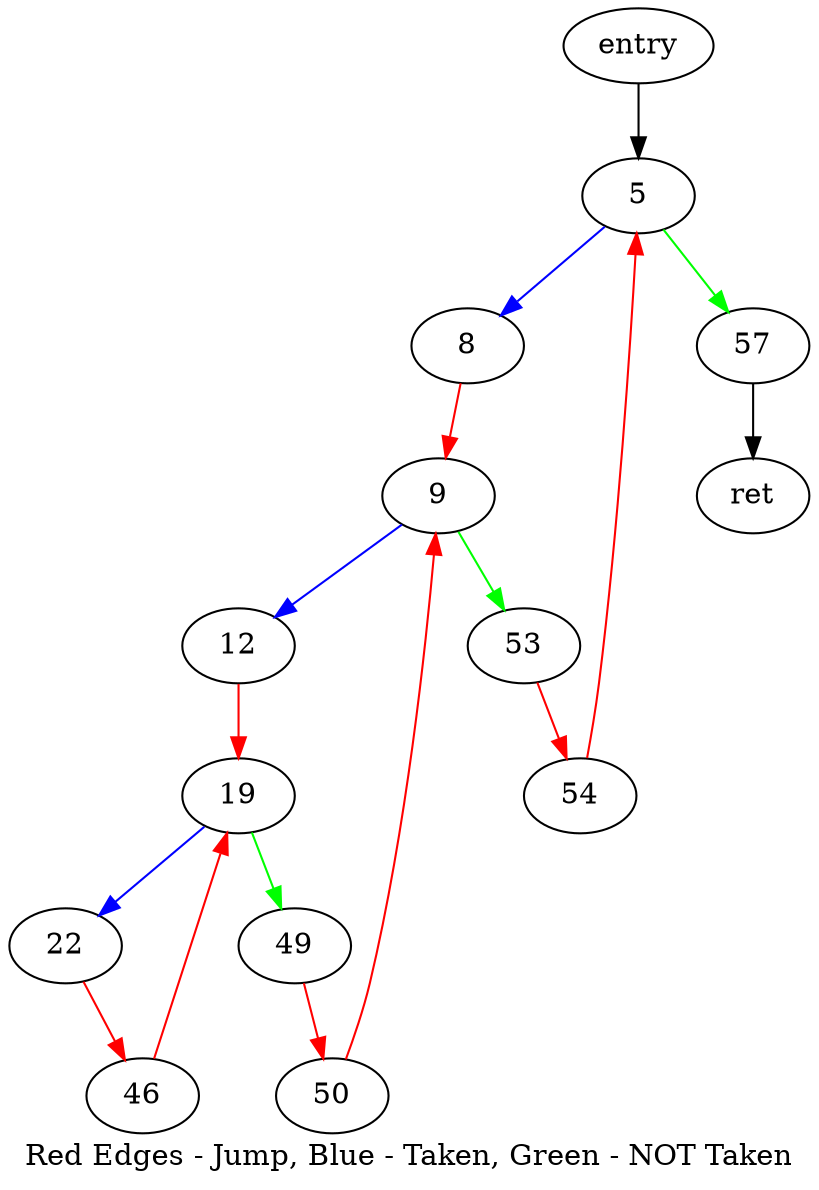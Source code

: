 digraph G {
compound=true
label="Red Edges - Jump, Blue - Taken, Green - NOT Taken"
"entry" -> "5"[color=black dir=black]
"5" -> "8"[color=blue dir=black]
"5" -> "57"[color=green dir=black]
"8" -> "9"[color=red dir=black]
"9" -> "12"[color=blue dir=black]
"9" -> "53"[color=green dir=black]
"12" -> "19"[color=red dir=black]
"19" -> "22"[color=blue dir=black]
"19" -> "49"[color=green dir=black]
"22" -> "46"[color=red dir=black]
"46" -> "19"[color=red dir=black]
"49" -> "50"[color=red dir=black]
"50" -> "9"[color=red dir=black]
"53" -> "54"[color=red dir=black]
"54" -> "5"[color=red dir=black]
"57" -> "ret"[color=black dir=black]
}